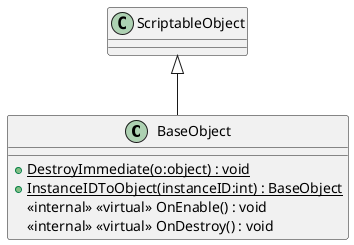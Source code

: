 @startuml
class BaseObject {
    + {static} DestroyImmediate(o:object) : void
    + {static} InstanceIDToObject(instanceID:int) : BaseObject
    <<internal>> <<virtual>> OnEnable() : void
    <<internal>> <<virtual>> OnDestroy() : void
}
ScriptableObject <|-- BaseObject
@enduml
